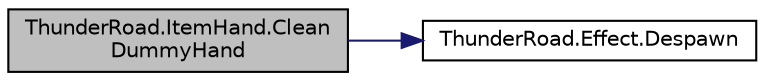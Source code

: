 digraph "ThunderRoad.ItemHand.CleanDummyHand"
{
 // LATEX_PDF_SIZE
  edge [fontname="Helvetica",fontsize="10",labelfontname="Helvetica",labelfontsize="10"];
  node [fontname="Helvetica",fontsize="10",shape=record];
  rankdir="LR";
  Node1 [label="ThunderRoad.ItemHand.Clean\lDummyHand",height=0.2,width=0.4,color="black", fillcolor="grey75", style="filled", fontcolor="black",tooltip="Cleans the dummy hand."];
  Node1 -> Node2 [color="midnightblue",fontsize="10",style="solid",fontname="Helvetica"];
  Node2 [label="ThunderRoad.Effect.Despawn",height=0.2,width=0.4,color="black", fillcolor="white", style="filled",URL="$class_thunder_road_1_1_effect.html#ac6e493020ac6c4135aeae266f8004594",tooltip="Despawns this instance."];
}
